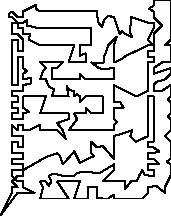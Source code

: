 unitsize(0.001cm);
// 54905.6
draw((200,400)--(0,0));
draw((0,0)--(300,400));
draw((300,400)--(400,400));
draw((400,400)--(600,400));
draw((600,400)--(400,500));
draw((400,500)--(400,600));
draw((400,600)--(300,600));
draw((300,600)--(200,700));
draw((200,700)--(200,800));
draw((200,800)--(300,800));
draw((300,800)--(400,800));
draw((400,800)--(800,1030));
draw((800,1030)--(1000,1100));
draw((1000,1100)--(1050,1050));
draw((1050,1050)--(1100,900));
draw((1100,900)--(1300,1130));
draw((1300,1130)--(1400,930));
draw((1400,930)--(1650,1050));
draw((1650,1050)--(1600,1100));
draw((1600,1100)--(1600,1300));
draw((1600,1300)--(1700,1200));
draw((1700,1200)--(1800,1230));
draw((1800,1230)--(2000,1000));
draw((2000,1000)--(2000,1100));
draw((2000,1100)--(2000,1200));
draw((2000,1200)--(2000,1300));
draw((2000,1300)--(2000,1400));
draw((2000,1400)--(2320,1500));
draw((2320,1500)--(2290,1400));
draw((2290,1400)--(2390,1300));
draw((2390,1300)--(2600,1400));
draw((2600,1400)--(2600,1500));
draw((2600,1500)--(2600,1600));
draw((2600,1600)--(2600,1700));
draw((2600,1700)--(2600,1800));
draw((2600,1800)--(2600,1900));
draw((2600,1900)--(2600,2000));
draw((2600,2000)--(2600,2100));
draw((2600,2100)--(2700,2100));
draw((2700,2100)--(2700,2000));
draw((2700,2000)--(2700,1900));
draw((2700,1900)--(2700,1800));
draw((2700,1800)--(2700,1700));
draw((2700,1700)--(2700,1600));
draw((2700,1600)--(2700,1500));
draw((2700,1500)--(2700,1400));
draw((2700,1400)--(2700,1300));
draw((2700,1300)--(2600,1300));
draw((2600,1300)--(2600,1200));
draw((2600,1200)--(2700,1200));
draw((2700,1200)--(2800,1130));
draw((2800,1130)--(2700,1100));
draw((2700,1100)--(2600,1100));
draw((2600,1100)--(2600,1000));
draw((2600,1000)--(2700,1000));
draw((2700,1000)--(2800,900));
draw((2800,900)--(2700,900));
draw((2700,900)--(2600,900));
draw((2600,900)--(2600,800));
draw((2600,800)--(2700,800));
draw((2700,800)--(2700,700));
draw((2700,700)--(2550,710));
draw((2550,710)--(2500,800));
draw((2500,800)--(2450,710));
draw((2450,710)--(2400,600));
draw((2400,600)--(2300,600));
draw((2300,600)--(2200,469));
draw((2200,469)--(2200,600));
draw((2200,600)--(2100,600));
draw((2100,600)--(2000,600));
draw((2000,600)--(1900,600));
draw((1900,600)--(1800,600));
draw((1800,600)--(2000,800));
draw((2000,800)--(2000,900));
draw((2000,900)--(1750,750));
draw((1750,750)--(1450,770));
draw((1450,770)--(1350,750));
draw((1350,750)--(1300,700));
draw((1300,700)--(1100,700));
draw((1100,700)--(939,740));
draw((939,740)--(850,700));
draw((850,700)--(900,600));
draw((900,600)--(850,520));
draw((850,520)--(800,600));
draw((800,600)--(700,600));
draw((700,600)--(750,490));
draw((750,490)--(700,300));
draw((700,300)--(800,300));
draw((800,300)--(900,300));
draw((900,300)--(1000,300));
draw((1000,300)--(1100,300));
draw((1100,300)--(1200,300));
draw((1200,300)--(1000,600));
draw((1000,600)--(1100,600));
draw((1100,600)--(1200,600));
draw((1200,600)--(1300,600));
draw((1300,600)--(1400,600));
draw((1400,600)--(1300,300));
draw((1300,300)--(1400,300));
draw((1400,300)--(1550,300));
draw((1550,300)--(1550,500));
draw((1550,500)--(1710,510));
draw((1710,510)--(1710,310));
draw((1710,310)--(1800,300));
draw((1800,300)--(1900,300));
draw((1900,300)--(2000,370));
draw((2000,370)--(2000,300));
draw((2000,300)--(2100,300));
draw((2100,300)--(2200,300));
draw((2200,300)--(2300,300));
draw((2300,300)--(2400,300));
draw((2400,300)--(2500,300));
draw((2500,300)--(2600,400));
draw((2600,400)--(2600,500));
draw((2600,500)--(2750,520));
draw((2750,520)--(2900,400));
draw((2900,400)--(2900,500));
draw((2900,500)--(3000,700));
draw((3000,700)--(3000,800));
draw((3000,800)--(3000,900));
draw((3000,900)--(2930,950));
draw((2930,950)--(3000,1000));
draw((3000,1000)--(3000,1100));
draw((3000,1100)--(3000,1200));
draw((3000,1200)--(3000,1300));
draw((3000,1300)--(2900,1400));
draw((2900,1400)--(3000,1500));
draw((3000,1500)--(3000,1600));
draw((3000,1600)--(3000,1700));
draw((3000,1700)--(2950,1750));
draw((2950,1750)--(3000,1800));
draw((3000,1800)--(3000,1900));
draw((3000,1900)--(3000,2000));
draw((3000,2000)--(2950,2050));
draw((2950,2050)--(3000,2100));
draw((3000,2100)--(3000,2200));
draw((3000,2200)--(3000,2300));
draw((3000,2300)--(2850,2200));
draw((2850,2200)--(2700,2200));
draw((2700,2200)--(2700,2300));
draw((2700,2300)--(2760,2360));
draw((2760,2360)--(2900,2400));
draw((2900,2400)--(3000,2500));
draw((3000,2500)--(3000,2600));
draw((3000,2600)--(2700,2500));
draw((2700,2500)--(2700,2600));
draw((2700,2600)--(2850,2700));
draw((2850,2700)--(3000,2700));
draw((3000,2700)--(3000,2800));
draw((3000,2800)--(3000,2900));
draw((3000,2900)--(3000,3000));
draw((3000,3000)--(2900,3000));
draw((2900,3000)--(3000,3100));
draw((3000,3100)--(3000,3200));
draw((3000,3200)--(3000,3300));
draw((3000,3300)--(3000,3400));
draw((3000,3400)--(3000,3500));
draw((3000,3500)--(3000,3600));
draw((3000,3600)--(3000,3700));
draw((3000,3700)--(3000,3800));
draw((3000,3800)--(2700,3800));
draw((2700,3800)--(2700,3700));
draw((2700,3700)--(2620,3650));
draw((2620,3650)--(2700,3600));
draw((2700,3600)--(2700,3500));
draw((2700,3500)--(2850,3350));
draw((2850,3350)--(2700,3200));
draw((2700,3200)--(2700,3100));
draw((2700,3100)--(2700,2900));
draw((2700,2900)--(2600,2900));
draw((2600,2900)--(2600,2800));
draw((2600,2800)--(2700,2800));
draw((2700,2800)--(2700,2700));
draw((2700,2700)--(2600,2700));
draw((2600,2700)--(2600,2600));
draw((2600,2600)--(2600,2500));
draw((2600,2500)--(2600,2400));
draw((2600,2400)--(2600,2300));
draw((2600,2300)--(2600,2200));
draw((2600,2200)--(2400,2100));
draw((2400,2100)--(2000,2300));
draw((2000,2300)--(2000,2200));
draw((2000,2200)--(2000,2100));
draw((2000,2100)--(2000,2000));
draw((2000,2000)--(2110,2000));
draw((2110,2000)--(2170,1900));
draw((2170,1900)--(2000,1900));
draw((2000,1900)--(2000,1800));
draw((2000,1800)--(2000,1700));
draw((2000,1700)--(2060,1650));
draw((2060,1650)--(2000,1600));
draw((2000,1600)--(2000,1500));
draw((2000,1500)--(1800,1500));
draw((1800,1500)--(1700,1500));
draw((1700,1500)--(1600,1500));
draw((1600,1500)--(1500,1500));
draw((1500,1500)--(1400,1500));
draw((1400,1500)--(1300,1500));
draw((1300,1500)--(1200,1500));
draw((1200,1500)--(1350,1700));
draw((1350,1700)--(1300,1800));
draw((1300,1800)--(1400,1800));
draw((1400,1800)--(1500,1800));
draw((1500,1800)--(1500,1900));
draw((1500,1900)--(1550,1850));
draw((1550,1850)--(1600,1800));
draw((1600,1800)--(1700,1800));
draw((1700,1800)--(1800,1800));
draw((1800,1800)--(1800,2100));
draw((1800,2100)--(1700,2100));
draw((1700,2100)--(1600,2100));
draw((1600,2100)--(1500,2100));
draw((1500,2100)--(1400,2000));
draw((1400,2000)--(1400,2100));
draw((1400,2100)--(1350,2140));
draw((1350,2140)--(1300,2100));
draw((1300,2100)--(1300,2200));
draw((1300,2200)--(1220,2210));
draw((1220,2210)--(1170,2280));
draw((1170,2280)--(1200,2100));
draw((1200,2100)--(1100,2100));
draw((1100,2100)--(1000,2100));
draw((1000,2100)--(900,2100));
draw((900,2100)--(950,2220));
draw((950,2220)--(850,2280));
draw((850,2280)--(800,2400));
draw((800,2400)--(700,2400));
draw((700,2400)--(750,2550));
draw((750,2550)--(800,2600));
draw((800,2600)--(700,2700));
draw((700,2700)--(800,2700));
draw((800,2700)--(900,2700));
draw((900,2700)--(1000,2700));
draw((1000,2700)--(1100,2700));
draw((1100,2700)--(1000,2600));
draw((1000,2600)--(910,2600));
draw((910,2600)--(900,2400));
draw((900,2400)--(1000,2400));
draw((1000,2400)--(1100,2400));
draw((1100,2400)--(1200,2400));
draw((1200,2400)--(1300,2400));
draw((1300,2400)--(1400,2400));
draw((1400,2400)--(1400,2500));
draw((1400,2500)--(1500,2400));
draw((1500,2400)--(1600,2400));
draw((1600,2400)--(1700,2400));
draw((1700,2400)--(1800,2400));
draw((1800,2400)--(2000,2400));
draw((2000,2400)--(2000,2500));
draw((2000,2500)--(2000,2600));
draw((2000,2600)--(1790,2580));
draw((1790,2580)--(1720,2610));
draw((1720,2610)--(1600,2700));
draw((1600,2700)--(1690,2680));
draw((1690,2680)--(1829,2700));
draw((1829,2700)--(1829,2800));
draw((1829,2800)--(1900,3000));
draw((1900,3000)--(2000,3100));
draw((2000,3100)--(2050,3150));
draw((2050,3150)--(2000,3000));
draw((2000,3000)--(2000,2900));
draw((2000,2900)--(2000,2800));
draw((2000,2800)--(2000,2700));
draw((2000,2700)--(2120,2750));
draw((2120,2750)--(2220,2820));
draw((2220,2820)--(2600,3000));
draw((2600,3000)--(2700,3000));
draw((2700,3000)--(2600,3100));
draw((2600,3100)--(2700,3300));
draw((2700,3300)--(2700,3400));
draw((2700,3400)--(2600,3400));
draw((2600,3400)--(2300,3500));
draw((2300,3500)--(2300,3400));
draw((2300,3400)--(2280,3250));
draw((2280,3250)--(2320,3150));
draw((2320,3150)--(2200,3200));
draw((2200,3200)--(2150,3250));
draw((2150,3250)--(2100,3200));
draw((2100,3200)--(2000,3500));
draw((2000,3500)--(1900,3520));
draw((1900,3520)--(1829,3450));
draw((1829,3450)--(1790,3330));
draw((1790,3330)--(1720,3409));
draw((1720,3409)--(1700,3600));
draw((1700,3600)--(1600,3600));
draw((1600,3600)--(1500,3600));
draw((1500,3600)--(1400,3600));
draw((1400,3600)--(1300,3600));
draw((1300,3600)--(1200,3600));
draw((1200,3600)--(1100,3600));
draw((1100,3600)--(1000,3600));
draw((1000,3600)--(900,3600));
draw((900,3600)--(800,3600));
draw((800,3600)--(700,3600));
draw((700,3600)--(620,3650));
draw((620,3650)--(620,3709));
draw((620,3709)--(400,3600));
draw((400,3600)--(400,3500));
draw((400,3500)--(300,3500));
draw((300,3500)--(200,3600));
draw((200,3600)--(150,3550));
draw((150,3550)--(150,3500));
draw((150,3500)--(200,3500));
draw((200,3500)--(300,3400));
draw((300,3400)--(300,3300));
draw((300,3300)--(400,3300));
draw((400,3300)--(400,3200));
draw((400,3200)--(520,3200));
draw((520,3200)--(500,3100));
draw((500,3100)--(700,3000));
draw((700,3000)--(800,3000));
draw((800,3000)--(900,3000));
draw((900,3000)--(1000,3000));
draw((1000,3000)--(1100,3000));
draw((1100,3000)--(1200,3000));
draw((1200,3000)--(1300,3000));
draw((1300,3000)--(1200,2700));
draw((1200,2700)--(1300,2700));
draw((1300,2700)--(1400,2700));
draw((1400,2700)--(1500,2700));
draw((1500,2700)--(1500,2800));
draw((1500,2800)--(1500,2860));
draw((1500,2860)--(1400,2820));
draw((1400,2820)--(1400,2900));
draw((1400,2900)--(1400,3000));
draw((1400,3000)--(1500,3000));
draw((1500,3000)--(1600,3000));
draw((1600,3000)--(1600,3300));
draw((1600,3300)--(1500,3300));
draw((1500,3300)--(1400,3300));
draw((1400,3300)--(1300,3300));
draw((1300,3300)--(1200,3300));
draw((1200,3300)--(1100,3300));
draw((1100,3300)--(1000,3300));
draw((1000,3300)--(900,3300));
draw((900,3300)--(800,3300));
draw((800,3300)--(700,3300));
draw((700,3300)--(469,3350));
draw((469,3350)--(469,3450));
draw((469,3450)--(400,3400));
draw((400,3400)--(200,3400));
draw((200,3400)--(200,3300));
draw((200,3300)--(200,3200));
draw((200,3200)--(300,3200));
draw((300,3200)--(400,3100));
draw((400,3100)--(400,3000));
draw((400,3000)--(400,2900));
draw((400,2900)--(300,2900));
draw((300,2900)--(300,3000));
draw((300,3000)--(300,3100));
draw((300,3100)--(200,3100));
draw((200,3100)--(200,3000));
draw((200,3000)--(200,2900));
draw((200,2900)--(200,2800));
draw((200,2800)--(200,2700));
draw((200,2700)--(200,2600));
draw((200,2600)--(200,2500));
draw((200,2500)--(200,2400));
draw((200,2400)--(200,2300));
draw((200,2300)--(300,2300));
draw((300,2300)--(300,2400));
draw((300,2400)--(300,2500));
draw((300,2500)--(300,2600));
draw((300,2600)--(300,2700));
draw((300,2700)--(300,2800));
draw((300,2800)--(400,2800));
draw((400,2800)--(400,2700));
draw((400,2700)--(400,2600));
draw((400,2600)--(469,2550));
draw((469,2550)--(400,2500));
draw((400,2500)--(400,2400));
draw((400,2400)--(540,2430));
draw((540,2430)--(540,2330));
draw((540,2330)--(400,2300));
draw((400,2300)--(400,2200));
draw((400,2200)--(300,2200));
draw((300,2200)--(200,2200));
draw((200,2200)--(200,2100));
draw((200,2100)--(300,2100));
draw((300,2100)--(300,2000));
draw((300,2000)--(200,2000));
draw((200,2000)--(200,1900));
draw((200,1900)--(300,1900));
draw((300,1900)--(300,1800));
draw((300,1800)--(200,1800));
draw((200,1800)--(200,1700));
draw((200,1700)--(300,1700));
draw((300,1700)--(400,1700));
draw((400,1700)--(400,1800));
draw((400,1800)--(500,1829));
draw((500,1829)--(400,1900));
draw((400,1900)--(400,2000));
draw((400,2000)--(400,2100));
draw((400,2100)--(530,2100));
draw((530,2100)--(700,2100));
draw((700,2100)--(800,2100));
draw((800,2100)--(700,1800));
draw((700,1800)--(800,1800));
draw((800,1800)--(900,1800));
draw((900,1800)--(1000,1800));
draw((1000,1800)--(1100,1800));
draw((1100,1800)--(1200,1800));
draw((1200,1800)--(1200,1700));
draw((1200,1700)--(1000,1629));
draw((1000,1629)--(1100,1500));
draw((1100,1500)--(1150,1350));
draw((1150,1350)--(1000,1500));
draw((1000,1500)--(900,1500));
draw((900,1500)--(800,1500));
draw((800,1500)--(700,1500));
draw((700,1500)--(700,1600));
draw((700,1600)--(500,1500));
draw((500,1500)--(400,1500));
draw((400,1500)--(400,1600));
draw((400,1600)--(300,1600));
draw((300,1600)--(300,1500));
draw((300,1500)--(200,1600));
draw((200,1600)--(200,1500));
draw((200,1500)--(200,1400));
draw((200,1400)--(300,1400));
draw((300,1400)--(400,1400));
draw((400,1400)--(400,1300));
draw((400,1300)--(400,1200));
draw((400,1200)--(300,1200));
draw((300,1200)--(300,1300));
draw((300,1300)--(200,1300));
draw((200,1300)--(200,1200));
draw((200,1200)--(200,1100));
draw((200,1100)--(300,1100));
draw((300,1100)--(400,1100));
draw((400,1100)--(400,1000));
draw((400,1000)--(300,1000));
draw((300,1000)--(200,1000));
draw((200,1000)--(200,900));
draw((200,900)--(300,900));
draw((300,900)--(400,900));
draw((400,900)--(400,700));
draw((400,700)--(300,700));
draw((300,700)--(200,600));
draw((200,600)--(300,500));
draw((300,500)--(200,500));
draw((200,500)--(200,400));
